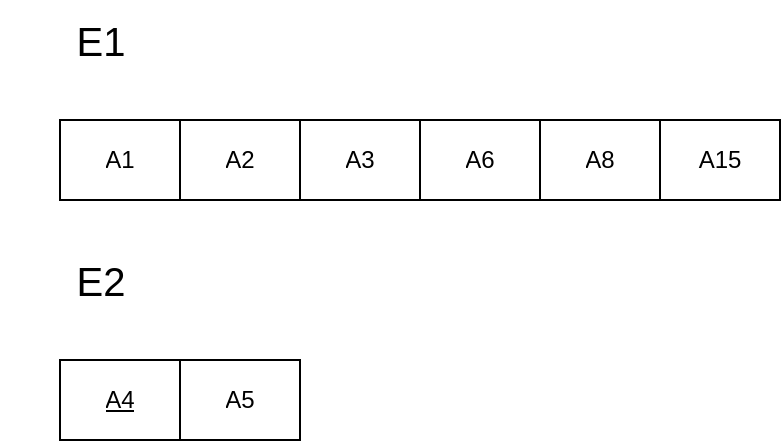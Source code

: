 <mxfile version="21.4.0" type="github">
  <diagram id="R2lEEEUBdFMjLlhIrx00" name="Page-1">
    <mxGraphModel dx="1434" dy="732" grid="1" gridSize="10" guides="1" tooltips="1" connect="1" arrows="1" fold="1" page="1" pageScale="1" pageWidth="850" pageHeight="1100" math="0" shadow="0" extFonts="Permanent Marker^https://fonts.googleapis.com/css?family=Permanent+Marker">
      <root>
        <mxCell id="0" />
        <mxCell id="1" parent="0" />
        <mxCell id="e5WZYMGbIxzQpF6LzMKQ-1" value="" style="shape=table;startSize=0;container=1;collapsible=0;childLayout=tableLayout;" vertex="1" parent="1">
          <mxGeometry x="220" y="270" width="360" height="40" as="geometry" />
        </mxCell>
        <mxCell id="e5WZYMGbIxzQpF6LzMKQ-2" value="" style="shape=tableRow;horizontal=0;startSize=0;swimlaneHead=0;swimlaneBody=0;strokeColor=inherit;top=0;left=0;bottom=0;right=0;collapsible=0;dropTarget=0;fillColor=none;points=[[0,0.5],[1,0.5]];portConstraint=eastwest;" vertex="1" parent="e5WZYMGbIxzQpF6LzMKQ-1">
          <mxGeometry width="360" height="40" as="geometry" />
        </mxCell>
        <mxCell id="e5WZYMGbIxzQpF6LzMKQ-3" value="A1" style="shape=partialRectangle;html=1;whiteSpace=wrap;connectable=0;strokeColor=inherit;overflow=hidden;fillColor=none;top=0;left=0;bottom=0;right=0;pointerEvents=1;" vertex="1" parent="e5WZYMGbIxzQpF6LzMKQ-2">
          <mxGeometry width="60" height="40" as="geometry">
            <mxRectangle width="60" height="40" as="alternateBounds" />
          </mxGeometry>
        </mxCell>
        <mxCell id="e5WZYMGbIxzQpF6LzMKQ-4" value="A2" style="shape=partialRectangle;html=1;whiteSpace=wrap;connectable=0;strokeColor=inherit;overflow=hidden;fillColor=none;top=0;left=0;bottom=0;right=0;pointerEvents=1;" vertex="1" parent="e5WZYMGbIxzQpF6LzMKQ-2">
          <mxGeometry x="60" width="60" height="40" as="geometry">
            <mxRectangle width="60" height="40" as="alternateBounds" />
          </mxGeometry>
        </mxCell>
        <mxCell id="e5WZYMGbIxzQpF6LzMKQ-5" value="A3" style="shape=partialRectangle;html=1;whiteSpace=wrap;connectable=0;strokeColor=inherit;overflow=hidden;fillColor=none;top=0;left=0;bottom=0;right=0;pointerEvents=1;" vertex="1" parent="e5WZYMGbIxzQpF6LzMKQ-2">
          <mxGeometry x="120" width="60" height="40" as="geometry">
            <mxRectangle width="60" height="40" as="alternateBounds" />
          </mxGeometry>
        </mxCell>
        <mxCell id="e5WZYMGbIxzQpF6LzMKQ-6" value="A6" style="shape=partialRectangle;html=1;whiteSpace=wrap;connectable=0;strokeColor=inherit;overflow=hidden;fillColor=none;top=0;left=0;bottom=0;right=0;pointerEvents=1;" vertex="1" parent="e5WZYMGbIxzQpF6LzMKQ-2">
          <mxGeometry x="180" width="60" height="40" as="geometry">
            <mxRectangle width="60" height="40" as="alternateBounds" />
          </mxGeometry>
        </mxCell>
        <mxCell id="e5WZYMGbIxzQpF6LzMKQ-7" value="A8" style="shape=partialRectangle;html=1;whiteSpace=wrap;connectable=0;strokeColor=inherit;overflow=hidden;fillColor=none;top=0;left=0;bottom=0;right=0;pointerEvents=1;" vertex="1" parent="e5WZYMGbIxzQpF6LzMKQ-2">
          <mxGeometry x="240" width="60" height="40" as="geometry">
            <mxRectangle width="60" height="40" as="alternateBounds" />
          </mxGeometry>
        </mxCell>
        <mxCell id="e5WZYMGbIxzQpF6LzMKQ-8" value="A15" style="shape=partialRectangle;html=1;whiteSpace=wrap;connectable=0;strokeColor=inherit;overflow=hidden;fillColor=none;top=0;left=0;bottom=0;right=0;pointerEvents=1;" vertex="1" parent="e5WZYMGbIxzQpF6LzMKQ-2">
          <mxGeometry x="300" width="60" height="40" as="geometry">
            <mxRectangle width="60" height="40" as="alternateBounds" />
          </mxGeometry>
        </mxCell>
        <mxCell id="e5WZYMGbIxzQpF6LzMKQ-9" value="&lt;font style=&quot;font-size: 20px; font-weight: normal;&quot;&gt;E1&lt;/font&gt;" style="text;strokeColor=none;fillColor=none;html=1;fontSize=24;fontStyle=1;verticalAlign=middle;align=center;" vertex="1" parent="1">
          <mxGeometry x="190" y="210" width="100" height="40" as="geometry" />
        </mxCell>
        <mxCell id="e5WZYMGbIxzQpF6LzMKQ-18" value="&lt;span style=&quot;font-weight: normal;&quot;&gt;&lt;font style=&quot;font-size: 20px;&quot;&gt;E2&lt;/font&gt;&lt;/span&gt;" style="text;strokeColor=none;fillColor=none;html=1;fontSize=24;fontStyle=1;verticalAlign=middle;align=center;" vertex="1" parent="1">
          <mxGeometry x="190" y="330" width="100" height="40" as="geometry" />
        </mxCell>
        <mxCell id="e5WZYMGbIxzQpF6LzMKQ-19" value="" style="shape=table;startSize=0;container=1;collapsible=0;childLayout=tableLayout;" vertex="1" parent="1">
          <mxGeometry x="220" y="390" width="120" height="40" as="geometry" />
        </mxCell>
        <mxCell id="e5WZYMGbIxzQpF6LzMKQ-20" value="" style="shape=tableRow;horizontal=0;startSize=0;swimlaneHead=0;swimlaneBody=0;strokeColor=inherit;top=0;left=0;bottom=0;right=0;collapsible=0;dropTarget=0;fillColor=none;points=[[0,0.5],[1,0.5]];portConstraint=eastwest;" vertex="1" parent="e5WZYMGbIxzQpF6LzMKQ-19">
          <mxGeometry width="120" height="40" as="geometry" />
        </mxCell>
        <mxCell id="e5WZYMGbIxzQpF6LzMKQ-21" value="&lt;u&gt;A4&lt;/u&gt;" style="shape=partialRectangle;html=1;whiteSpace=wrap;connectable=0;strokeColor=inherit;overflow=hidden;fillColor=none;top=0;left=0;bottom=0;right=0;pointerEvents=1;" vertex="1" parent="e5WZYMGbIxzQpF6LzMKQ-20">
          <mxGeometry width="60" height="40" as="geometry">
            <mxRectangle width="60" height="40" as="alternateBounds" />
          </mxGeometry>
        </mxCell>
        <mxCell id="e5WZYMGbIxzQpF6LzMKQ-22" value="A5" style="shape=partialRectangle;html=1;whiteSpace=wrap;connectable=0;strokeColor=inherit;overflow=hidden;fillColor=none;top=0;left=0;bottom=0;right=0;pointerEvents=1;" vertex="1" parent="e5WZYMGbIxzQpF6LzMKQ-20">
          <mxGeometry x="60" width="60" height="40" as="geometry">
            <mxRectangle width="60" height="40" as="alternateBounds" />
          </mxGeometry>
        </mxCell>
      </root>
    </mxGraphModel>
  </diagram>
</mxfile>
